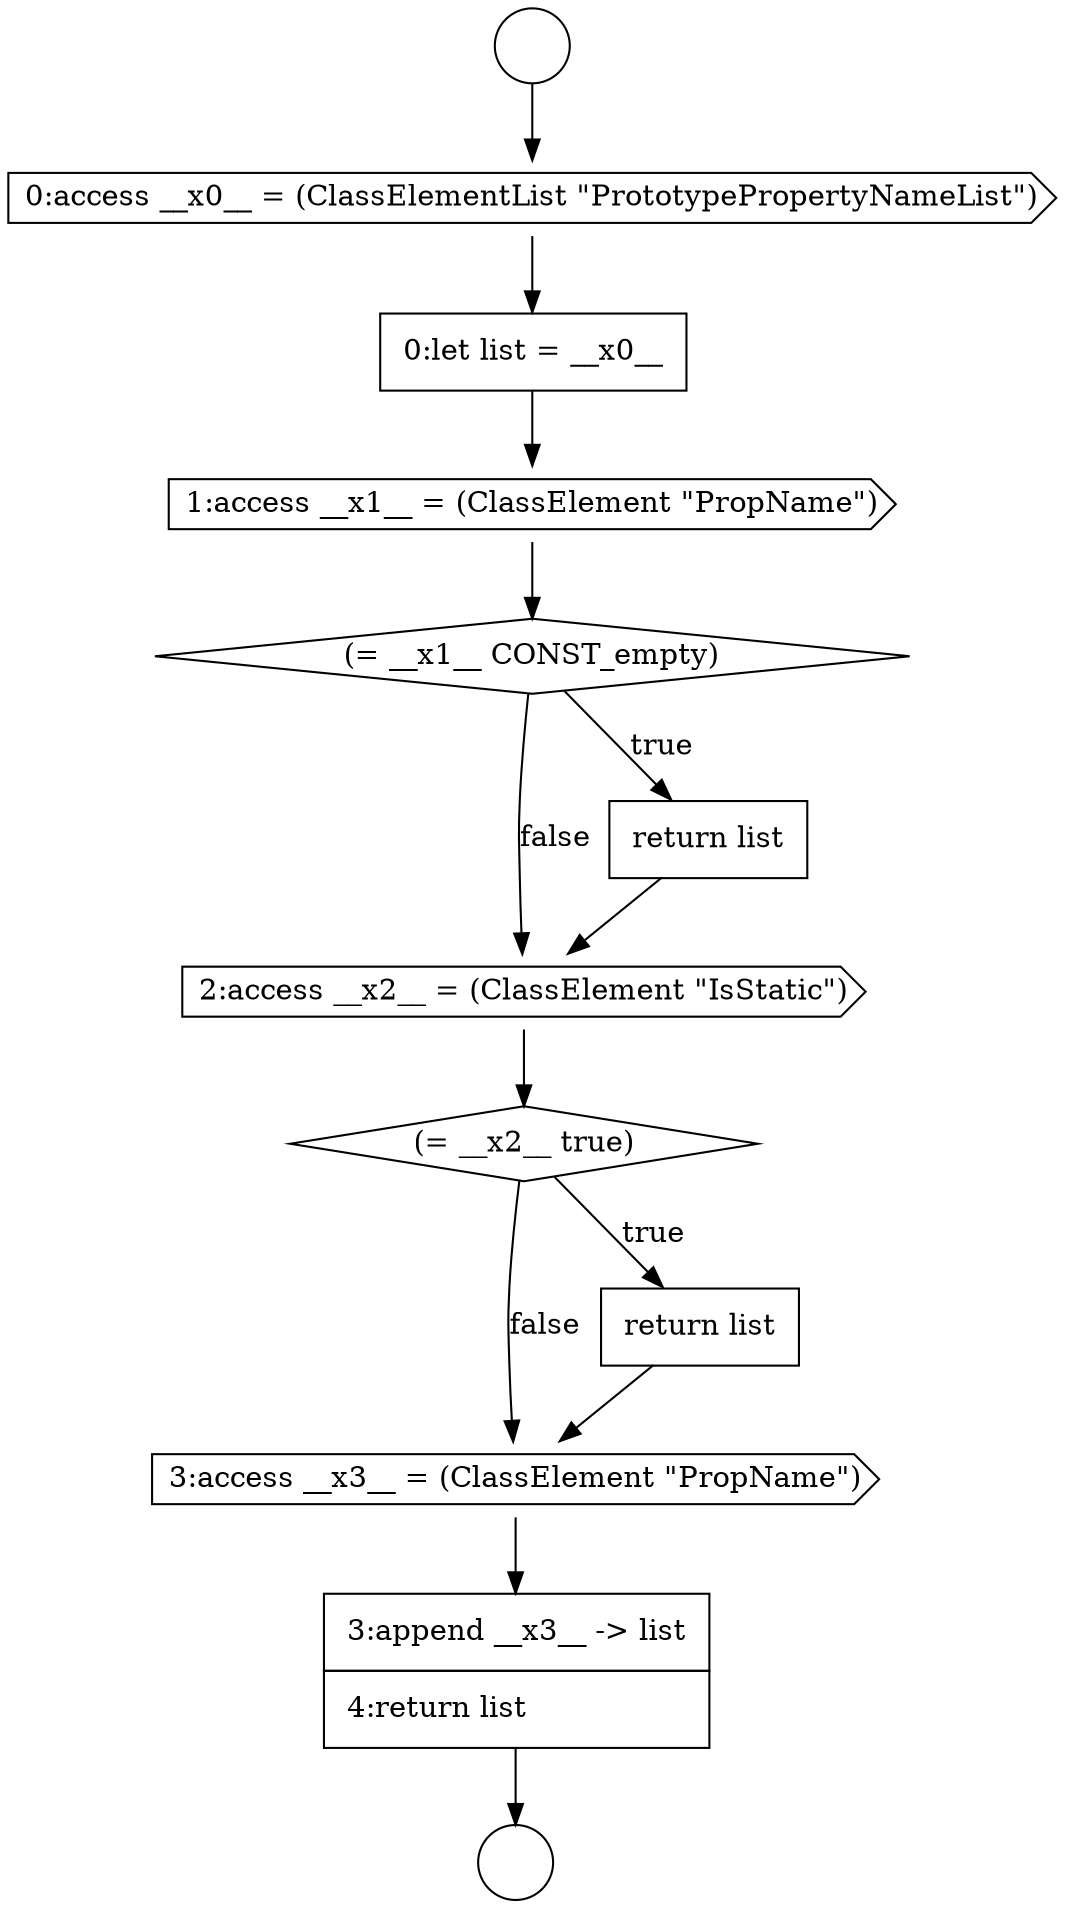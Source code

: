 digraph {
  node9020 [shape=circle label=" " color="black" fillcolor="white" style=filled]
  node9027 [shape=diamond, label=<<font color="black">(= __x2__ true)</font>> color="black" fillcolor="white" style=filled]
  node9024 [shape=diamond, label=<<font color="black">(= __x1__ CONST_empty)</font>> color="black" fillcolor="white" style=filled]
  node9026 [shape=cds, label=<<font color="black">2:access __x2__ = (ClassElement &quot;IsStatic&quot;)</font>> color="black" fillcolor="white" style=filled]
  node9021 [shape=cds, label=<<font color="black">0:access __x0__ = (ClassElementList &quot;PrototypePropertyNameList&quot;)</font>> color="black" fillcolor="white" style=filled]
  node9025 [shape=none, margin=0, label=<<font color="black">
    <table border="0" cellborder="1" cellspacing="0" cellpadding="10">
      <tr><td align="left">return list</td></tr>
    </table>
  </font>> color="black" fillcolor="white" style=filled]
  node9030 [shape=none, margin=0, label=<<font color="black">
    <table border="0" cellborder="1" cellspacing="0" cellpadding="10">
      <tr><td align="left">3:append __x3__ -&gt; list</td></tr>
      <tr><td align="left">4:return list</td></tr>
    </table>
  </font>> color="black" fillcolor="white" style=filled]
  node9022 [shape=none, margin=0, label=<<font color="black">
    <table border="0" cellborder="1" cellspacing="0" cellpadding="10">
      <tr><td align="left">0:let list = __x0__</td></tr>
    </table>
  </font>> color="black" fillcolor="white" style=filled]
  node9019 [shape=circle label=" " color="black" fillcolor="white" style=filled]
  node9023 [shape=cds, label=<<font color="black">1:access __x1__ = (ClassElement &quot;PropName&quot;)</font>> color="black" fillcolor="white" style=filled]
  node9029 [shape=cds, label=<<font color="black">3:access __x3__ = (ClassElement &quot;PropName&quot;)</font>> color="black" fillcolor="white" style=filled]
  node9028 [shape=none, margin=0, label=<<font color="black">
    <table border="0" cellborder="1" cellspacing="0" cellpadding="10">
      <tr><td align="left">return list</td></tr>
    </table>
  </font>> color="black" fillcolor="white" style=filled]
  node9021 -> node9022 [ color="black"]
  node9027 -> node9028 [label=<<font color="black">true</font>> color="black"]
  node9027 -> node9029 [label=<<font color="black">false</font>> color="black"]
  node9025 -> node9026 [ color="black"]
  node9029 -> node9030 [ color="black"]
  node9030 -> node9020 [ color="black"]
  node9026 -> node9027 [ color="black"]
  node9023 -> node9024 [ color="black"]
  node9024 -> node9025 [label=<<font color="black">true</font>> color="black"]
  node9024 -> node9026 [label=<<font color="black">false</font>> color="black"]
  node9022 -> node9023 [ color="black"]
  node9019 -> node9021 [ color="black"]
  node9028 -> node9029 [ color="black"]
}
